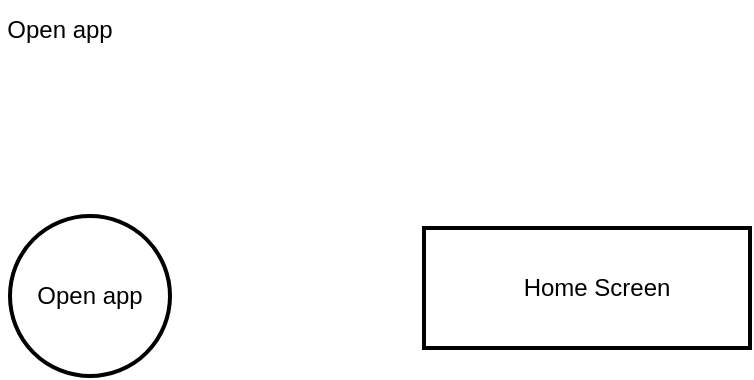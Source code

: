 <mxfile>
    <diagram id="zaRHs4Fh4pbOIc6jRdOA" name="Page-1">
        <mxGraphModel dx="1139" dy="719" grid="0" gridSize="10" guides="1" tooltips="1" connect="1" arrows="1" fold="1" page="1" pageScale="1" pageWidth="1100" pageHeight="850" background="none" math="0" shadow="0">
            <root>
                <mxCell id="0"/>
                <mxCell id="1" parent="0"/>
                <mxCell id="3" value="" style="ellipse;whiteSpace=wrap;html=1;aspect=fixed;strokeWidth=2;" vertex="1" parent="1">
                    <mxGeometry x="245" y="217" width="80" height="80" as="geometry"/>
                </mxCell>
                <mxCell id="4" value="Open app&lt;br&gt;" style="text;html=1;strokeColor=none;fillColor=none;align=center;verticalAlign=middle;whiteSpace=wrap;rounded=0;strokeWidth=2;" vertex="1" parent="1">
                    <mxGeometry x="240" y="109" width="60" height="30" as="geometry"/>
                </mxCell>
                <mxCell id="5" value="Open app&lt;br&gt;" style="text;html=1;strokeColor=none;fillColor=none;align=center;verticalAlign=middle;whiteSpace=wrap;rounded=0;strokeWidth=2;" vertex="1" parent="1">
                    <mxGeometry x="255" y="242" width="60" height="30" as="geometry"/>
                </mxCell>
                <mxCell id="6" value="" style="rounded=0;whiteSpace=wrap;html=1;strokeWidth=2;" vertex="1" parent="1">
                    <mxGeometry x="452" y="223" width="163" height="60" as="geometry"/>
                </mxCell>
                <mxCell id="7" value="Home Screen" style="text;html=1;strokeColor=none;fillColor=none;align=center;verticalAlign=middle;whiteSpace=wrap;rounded=0;strokeWidth=2;" vertex="1" parent="1">
                    <mxGeometry x="482" y="238" width="113" height="30" as="geometry"/>
                </mxCell>
            </root>
        </mxGraphModel>
    </diagram>
</mxfile>